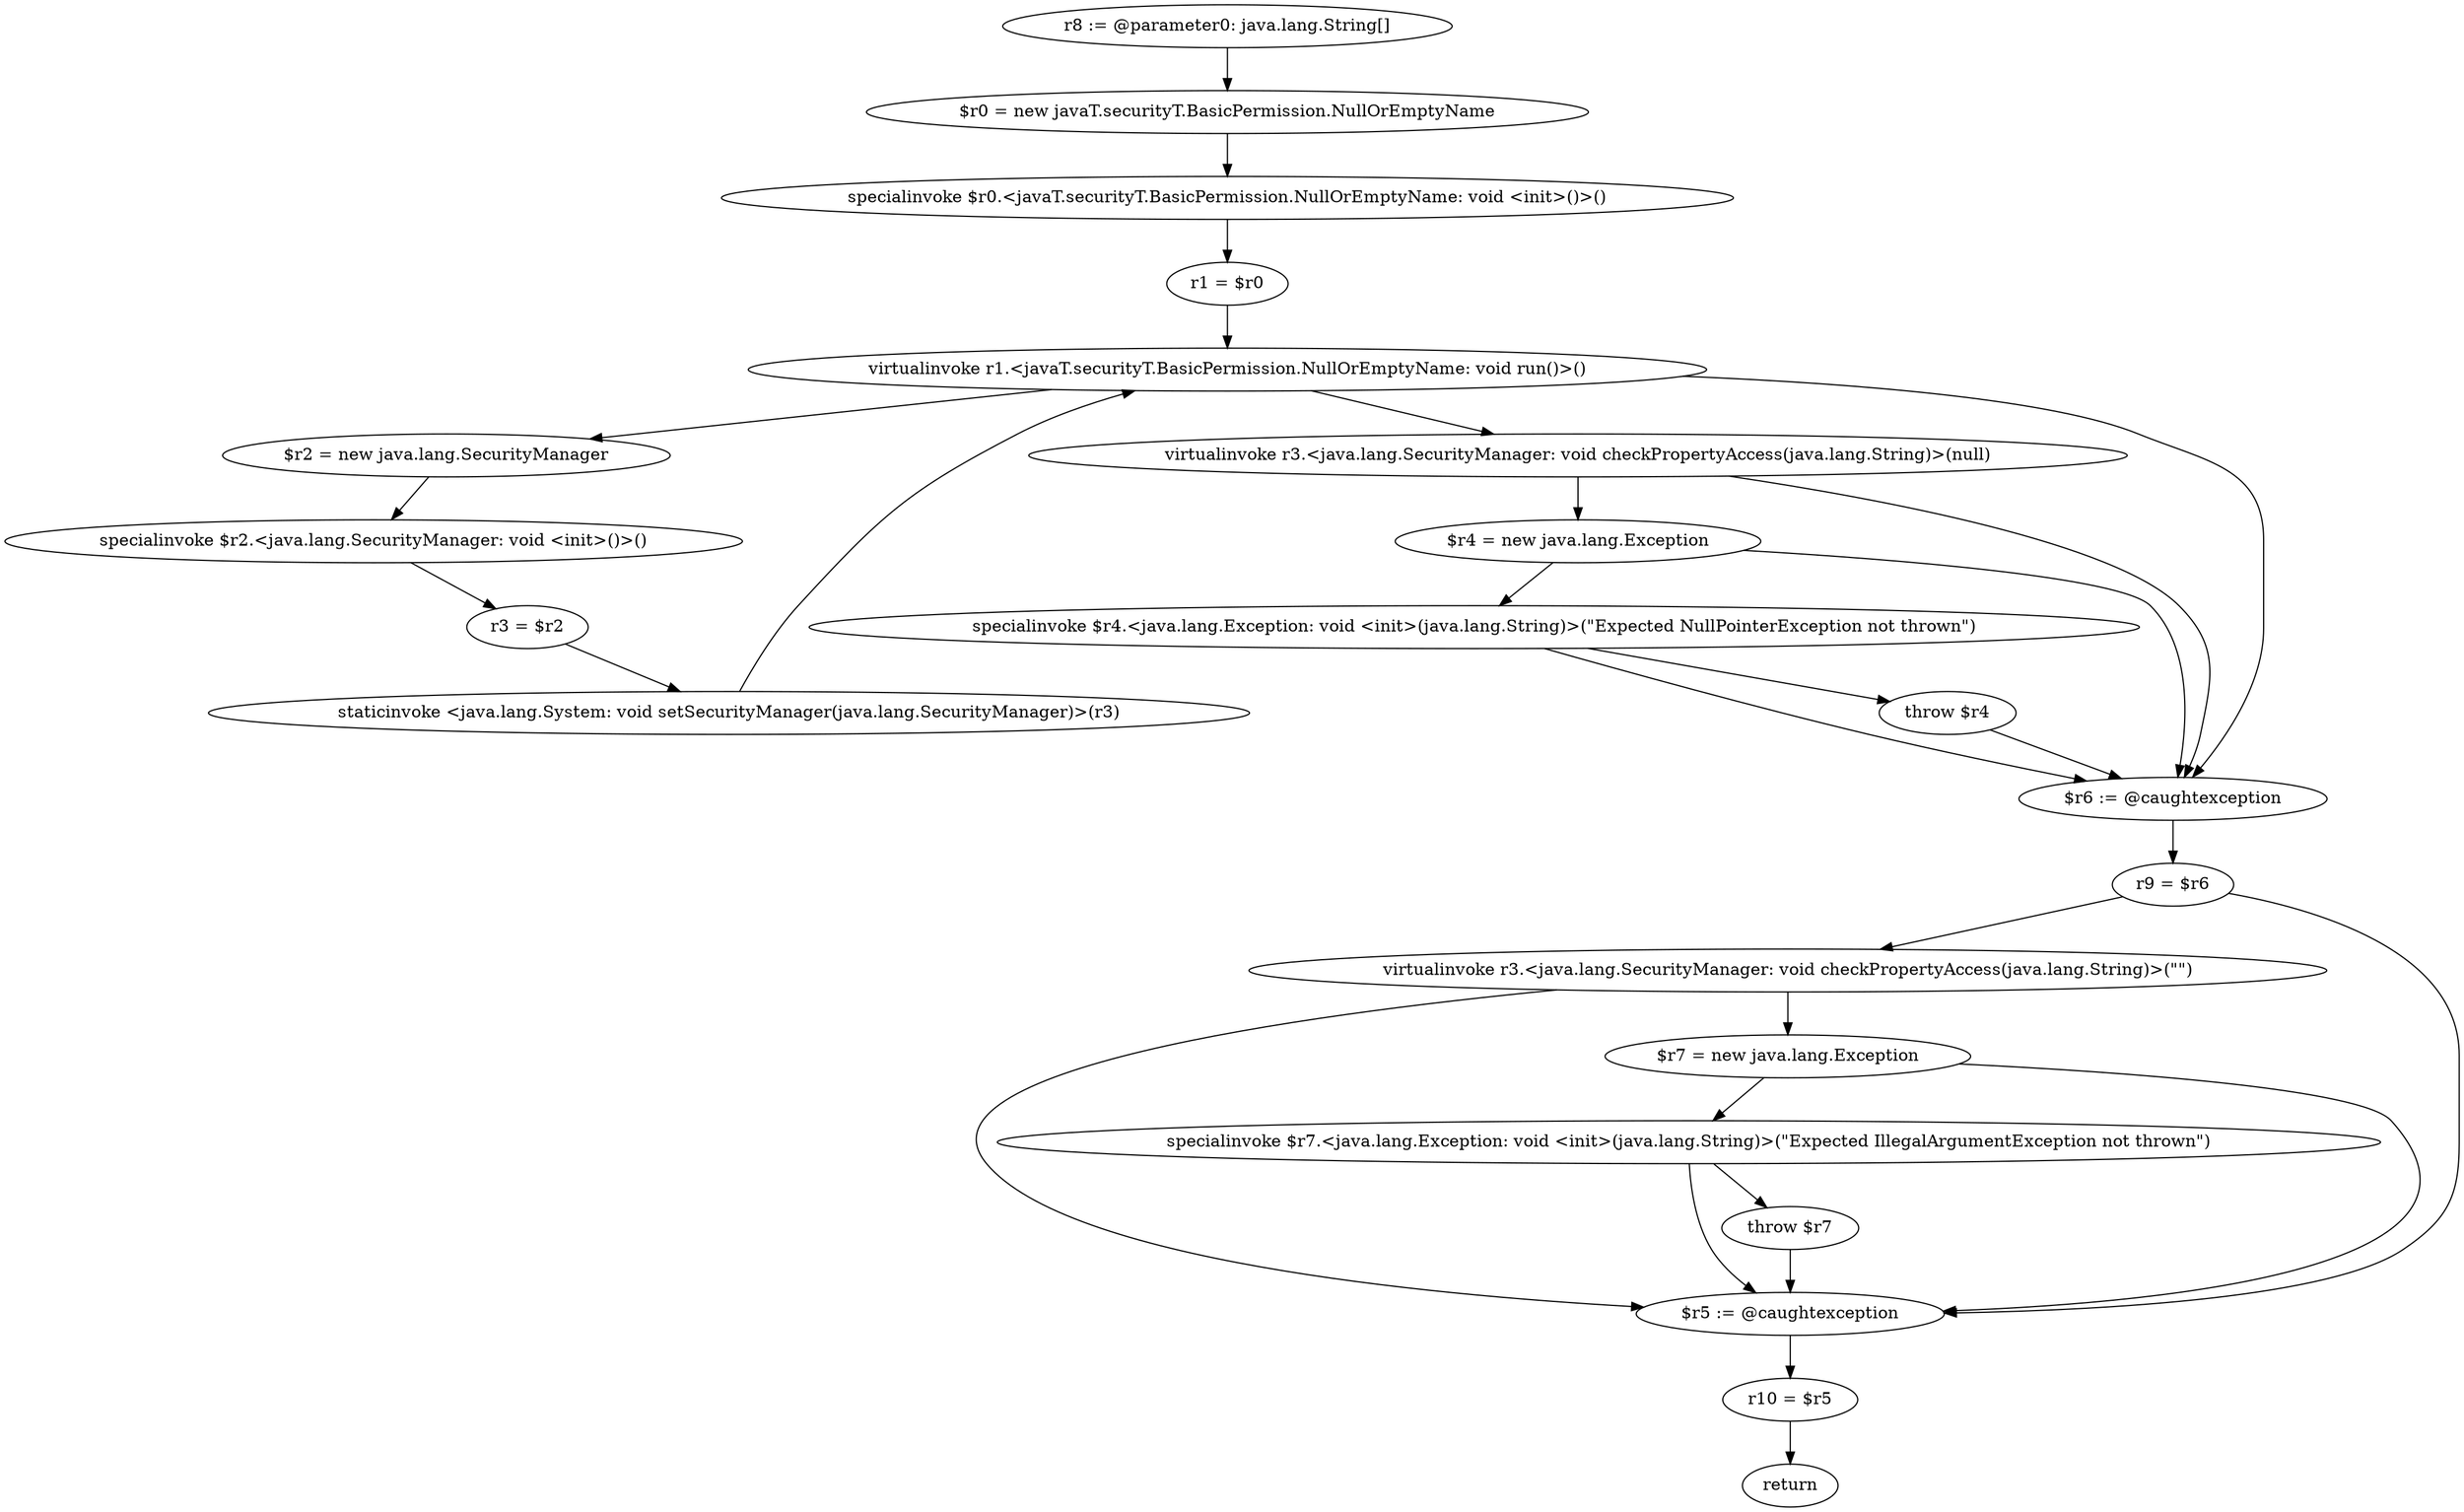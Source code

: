 digraph "unitGraph" {
    "r8 := @parameter0: java.lang.String[]"
    "$r0 = new javaT.securityT.BasicPermission.NullOrEmptyName"
    "specialinvoke $r0.<javaT.securityT.BasicPermission.NullOrEmptyName: void <init>()>()"
    "r1 = $r0"
    "virtualinvoke r1.<javaT.securityT.BasicPermission.NullOrEmptyName: void run()>()"
    "$r2 = new java.lang.SecurityManager"
    "specialinvoke $r2.<java.lang.SecurityManager: void <init>()>()"
    "r3 = $r2"
    "staticinvoke <java.lang.System: void setSecurityManager(java.lang.SecurityManager)>(r3)"
    "virtualinvoke r3.<java.lang.SecurityManager: void checkPropertyAccess(java.lang.String)>(null)"
    "$r4 = new java.lang.Exception"
    "specialinvoke $r4.<java.lang.Exception: void <init>(java.lang.String)>(\"Expected NullPointerException not thrown\")"
    "throw $r4"
    "$r6 := @caughtexception"
    "r9 = $r6"
    "virtualinvoke r3.<java.lang.SecurityManager: void checkPropertyAccess(java.lang.String)>(\"\")"
    "$r7 = new java.lang.Exception"
    "specialinvoke $r7.<java.lang.Exception: void <init>(java.lang.String)>(\"Expected IllegalArgumentException not thrown\")"
    "throw $r7"
    "$r5 := @caughtexception"
    "r10 = $r5"
    "return"
    "r8 := @parameter0: java.lang.String[]"->"$r0 = new javaT.securityT.BasicPermission.NullOrEmptyName";
    "$r0 = new javaT.securityT.BasicPermission.NullOrEmptyName"->"specialinvoke $r0.<javaT.securityT.BasicPermission.NullOrEmptyName: void <init>()>()";
    "specialinvoke $r0.<javaT.securityT.BasicPermission.NullOrEmptyName: void <init>()>()"->"r1 = $r0";
    "r1 = $r0"->"virtualinvoke r1.<javaT.securityT.BasicPermission.NullOrEmptyName: void run()>()";
    "virtualinvoke r1.<javaT.securityT.BasicPermission.NullOrEmptyName: void run()>()"->"$r2 = new java.lang.SecurityManager";
    "$r2 = new java.lang.SecurityManager"->"specialinvoke $r2.<java.lang.SecurityManager: void <init>()>()";
    "specialinvoke $r2.<java.lang.SecurityManager: void <init>()>()"->"r3 = $r2";
    "r3 = $r2"->"staticinvoke <java.lang.System: void setSecurityManager(java.lang.SecurityManager)>(r3)";
    "staticinvoke <java.lang.System: void setSecurityManager(java.lang.SecurityManager)>(r3)"->"virtualinvoke r1.<javaT.securityT.BasicPermission.NullOrEmptyName: void run()>()";
    "virtualinvoke r1.<javaT.securityT.BasicPermission.NullOrEmptyName: void run()>()"->"virtualinvoke r3.<java.lang.SecurityManager: void checkPropertyAccess(java.lang.String)>(null)";
    "virtualinvoke r1.<javaT.securityT.BasicPermission.NullOrEmptyName: void run()>()"->"$r6 := @caughtexception";
    "virtualinvoke r3.<java.lang.SecurityManager: void checkPropertyAccess(java.lang.String)>(null)"->"$r4 = new java.lang.Exception";
    "virtualinvoke r3.<java.lang.SecurityManager: void checkPropertyAccess(java.lang.String)>(null)"->"$r6 := @caughtexception";
    "$r4 = new java.lang.Exception"->"specialinvoke $r4.<java.lang.Exception: void <init>(java.lang.String)>(\"Expected NullPointerException not thrown\")";
    "$r4 = new java.lang.Exception"->"$r6 := @caughtexception";
    "specialinvoke $r4.<java.lang.Exception: void <init>(java.lang.String)>(\"Expected NullPointerException not thrown\")"->"throw $r4";
    "specialinvoke $r4.<java.lang.Exception: void <init>(java.lang.String)>(\"Expected NullPointerException not thrown\")"->"$r6 := @caughtexception";
    "throw $r4"->"$r6 := @caughtexception";
    "$r6 := @caughtexception"->"r9 = $r6";
    "r9 = $r6"->"virtualinvoke r3.<java.lang.SecurityManager: void checkPropertyAccess(java.lang.String)>(\"\")";
    "r9 = $r6"->"$r5 := @caughtexception";
    "virtualinvoke r3.<java.lang.SecurityManager: void checkPropertyAccess(java.lang.String)>(\"\")"->"$r7 = new java.lang.Exception";
    "virtualinvoke r3.<java.lang.SecurityManager: void checkPropertyAccess(java.lang.String)>(\"\")"->"$r5 := @caughtexception";
    "$r7 = new java.lang.Exception"->"specialinvoke $r7.<java.lang.Exception: void <init>(java.lang.String)>(\"Expected IllegalArgumentException not thrown\")";
    "$r7 = new java.lang.Exception"->"$r5 := @caughtexception";
    "specialinvoke $r7.<java.lang.Exception: void <init>(java.lang.String)>(\"Expected IllegalArgumentException not thrown\")"->"throw $r7";
    "specialinvoke $r7.<java.lang.Exception: void <init>(java.lang.String)>(\"Expected IllegalArgumentException not thrown\")"->"$r5 := @caughtexception";
    "throw $r7"->"$r5 := @caughtexception";
    "$r5 := @caughtexception"->"r10 = $r5";
    "r10 = $r5"->"return";
}
